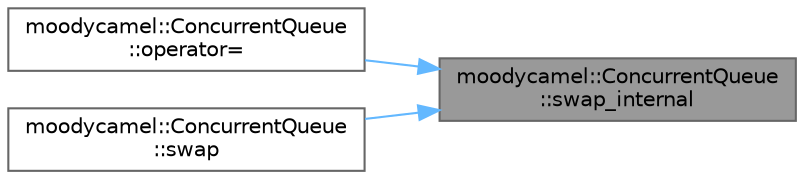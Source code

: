 digraph "moodycamel::ConcurrentQueue::swap_internal"
{
 // INTERACTIVE_SVG=YES
 // LATEX_PDF_SIZE
  bgcolor="transparent";
  edge [fontname=Helvetica,fontsize=10,labelfontname=Helvetica,labelfontsize=10];
  node [fontname=Helvetica,fontsize=10,shape=box,height=0.2,width=0.4];
  rankdir="RL";
  Node1 [id="Node000001",label="moodycamel::ConcurrentQueue\l::swap_internal",height=0.2,width=0.4,color="gray40", fillcolor="grey60", style="filled", fontcolor="black",tooltip=" "];
  Node1 -> Node2 [id="edge1_Node000001_Node000002",dir="back",color="steelblue1",style="solid",tooltip=" "];
  Node2 [id="Node000002",label="moodycamel::ConcurrentQueue\l::operator=",height=0.2,width=0.4,color="grey40", fillcolor="white", style="filled",URL="$d8/dc8/classmoodycamel_1_1ConcurrentQueue.html#abce8e204950aa2f7668c0cb4af2cdfd8",tooltip=" "];
  Node1 -> Node3 [id="edge2_Node000001_Node000003",dir="back",color="steelblue1",style="solid",tooltip=" "];
  Node3 [id="Node000003",label="moodycamel::ConcurrentQueue\l::swap",height=0.2,width=0.4,color="grey40", fillcolor="white", style="filled",URL="$d8/dc8/classmoodycamel_1_1ConcurrentQueue.html#a7c1c42c76a8218896a4d76efed142b2c",tooltip=" "];
}
